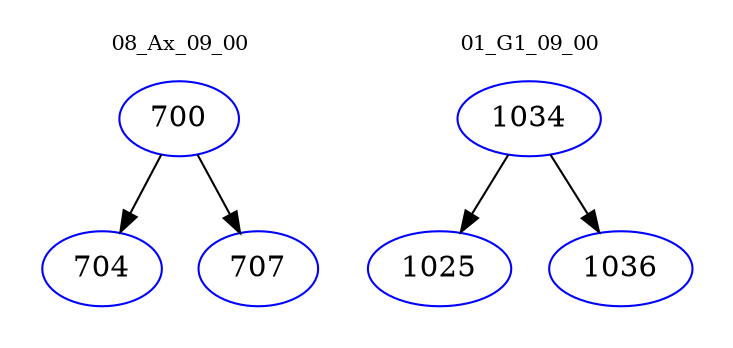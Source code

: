 digraph{
subgraph cluster_0 {
color = white
label = "08_Ax_09_00";
fontsize=10;
T0_700 [label="700", color="blue"]
T0_700 -> T0_704 [color="black"]
T0_704 [label="704", color="blue"]
T0_700 -> T0_707 [color="black"]
T0_707 [label="707", color="blue"]
}
subgraph cluster_1 {
color = white
label = "01_G1_09_00";
fontsize=10;
T1_1034 [label="1034", color="blue"]
T1_1034 -> T1_1025 [color="black"]
T1_1025 [label="1025", color="blue"]
T1_1034 -> T1_1036 [color="black"]
T1_1036 [label="1036", color="blue"]
}
}
